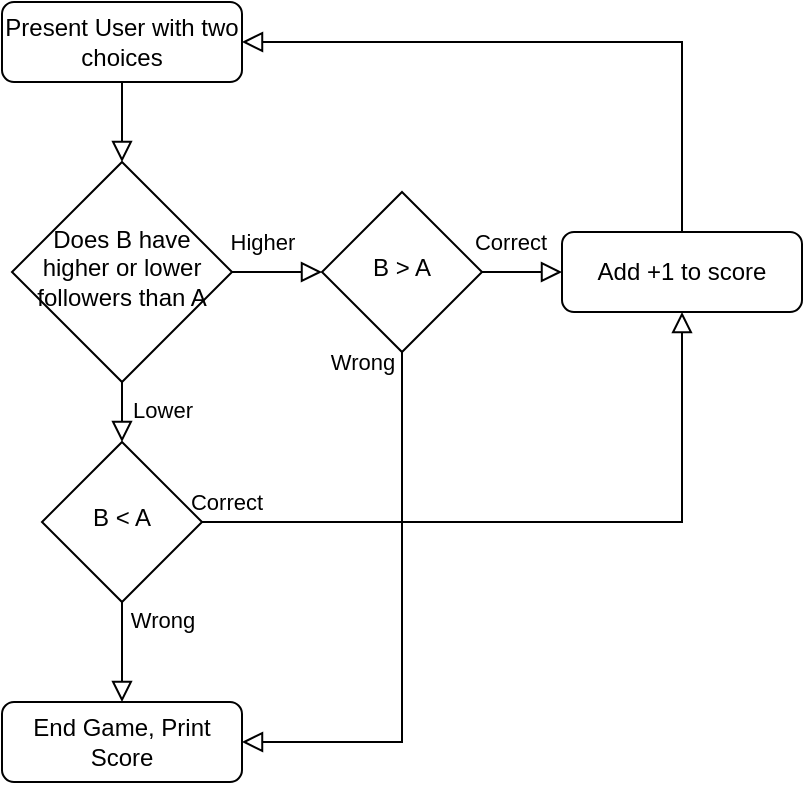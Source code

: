 <mxfile version="19.0.3" type="device"><diagram id="C5RBs43oDa-KdzZeNtuy" name="Page-1"><mxGraphModel dx="981" dy="597" grid="1" gridSize="10" guides="1" tooltips="1" connect="1" arrows="1" fold="1" page="1" pageScale="1" pageWidth="827" pageHeight="1169" math="0" shadow="0"><root><mxCell id="WIyWlLk6GJQsqaUBKTNV-0"/><mxCell id="WIyWlLk6GJQsqaUBKTNV-1" parent="WIyWlLk6GJQsqaUBKTNV-0"/><mxCell id="WIyWlLk6GJQsqaUBKTNV-2" value="" style="rounded=0;html=1;jettySize=auto;orthogonalLoop=1;fontSize=11;endArrow=block;endFill=0;endSize=8;strokeWidth=1;shadow=0;labelBackgroundColor=none;edgeStyle=orthogonalEdgeStyle;" parent="WIyWlLk6GJQsqaUBKTNV-1" source="WIyWlLk6GJQsqaUBKTNV-3" target="WIyWlLk6GJQsqaUBKTNV-6" edge="1"><mxGeometry relative="1" as="geometry"/></mxCell><mxCell id="WIyWlLk6GJQsqaUBKTNV-3" value="Present User with two choices" style="rounded=1;whiteSpace=wrap;html=1;fontSize=12;glass=0;strokeWidth=1;shadow=0;" parent="WIyWlLk6GJQsqaUBKTNV-1" vertex="1"><mxGeometry x="30" y="20" width="120" height="40" as="geometry"/></mxCell><mxCell id="WIyWlLk6GJQsqaUBKTNV-4" value="Lower" style="rounded=0;html=1;jettySize=auto;orthogonalLoop=1;fontSize=11;endArrow=block;endFill=0;endSize=8;strokeWidth=1;shadow=0;labelBackgroundColor=none;edgeStyle=orthogonalEdgeStyle;" parent="WIyWlLk6GJQsqaUBKTNV-1" source="WIyWlLk6GJQsqaUBKTNV-6" target="WIyWlLk6GJQsqaUBKTNV-10" edge="1"><mxGeometry x="0.333" y="20" relative="1" as="geometry"><mxPoint as="offset"/></mxGeometry></mxCell><mxCell id="WIyWlLk6GJQsqaUBKTNV-5" value="Higher" style="edgeStyle=orthogonalEdgeStyle;rounded=0;html=1;jettySize=auto;orthogonalLoop=1;fontSize=11;endArrow=block;endFill=0;endSize=8;strokeWidth=1;shadow=0;labelBackgroundColor=none;" parent="WIyWlLk6GJQsqaUBKTNV-1" source="WIyWlLk6GJQsqaUBKTNV-6" edge="1"><mxGeometry x="-0.333" y="15" relative="1" as="geometry"><mxPoint as="offset"/><mxPoint x="190" y="155" as="targetPoint"/></mxGeometry></mxCell><mxCell id="WIyWlLk6GJQsqaUBKTNV-6" value="Does B have higher or lower followers than A" style="rhombus;whiteSpace=wrap;html=1;shadow=0;fontFamily=Helvetica;fontSize=12;align=center;strokeWidth=1;spacing=6;spacingTop=-4;" parent="WIyWlLk6GJQsqaUBKTNV-1" vertex="1"><mxGeometry x="35" y="100" width="110" height="110" as="geometry"/></mxCell><mxCell id="WIyWlLk6GJQsqaUBKTNV-8" value="Wrong" style="rounded=0;html=1;jettySize=auto;orthogonalLoop=1;fontSize=11;endArrow=block;endFill=0;endSize=8;strokeWidth=1;shadow=0;labelBackgroundColor=none;edgeStyle=orthogonalEdgeStyle;" parent="WIyWlLk6GJQsqaUBKTNV-1" source="WIyWlLk6GJQsqaUBKTNV-10" target="WIyWlLk6GJQsqaUBKTNV-11" edge="1"><mxGeometry x="-0.667" y="20" relative="1" as="geometry"><mxPoint as="offset"/></mxGeometry></mxCell><mxCell id="WIyWlLk6GJQsqaUBKTNV-9" value="Correct" style="edgeStyle=orthogonalEdgeStyle;rounded=0;html=1;jettySize=auto;orthogonalLoop=1;fontSize=11;endArrow=block;endFill=0;endSize=8;strokeWidth=1;shadow=0;labelBackgroundColor=none;entryX=0.5;entryY=1;entryDx=0;entryDy=0;exitX=1;exitY=0.5;exitDx=0;exitDy=0;" parent="WIyWlLk6GJQsqaUBKTNV-1" source="WIyWlLk6GJQsqaUBKTNV-10" target="pT37wIQlx0fxyoS5T-oL-6" edge="1"><mxGeometry x="-0.929" y="10" relative="1" as="geometry"><mxPoint as="offset"/><mxPoint x="190" y="270" as="targetPoint"/><Array as="points"><mxPoint x="370" y="280"/></Array></mxGeometry></mxCell><mxCell id="WIyWlLk6GJQsqaUBKTNV-10" value="B &amp;lt; A" style="rhombus;whiteSpace=wrap;html=1;shadow=0;fontFamily=Helvetica;fontSize=12;align=center;strokeWidth=1;spacing=6;spacingTop=-4;" parent="WIyWlLk6GJQsqaUBKTNV-1" vertex="1"><mxGeometry x="50" y="240" width="80" height="80" as="geometry"/></mxCell><mxCell id="WIyWlLk6GJQsqaUBKTNV-11" value="End Game, Print Score" style="rounded=1;whiteSpace=wrap;html=1;fontSize=12;glass=0;strokeWidth=1;shadow=0;" parent="WIyWlLk6GJQsqaUBKTNV-1" vertex="1"><mxGeometry x="30" y="370" width="120" height="40" as="geometry"/></mxCell><mxCell id="pT37wIQlx0fxyoS5T-oL-2" style="edgeStyle=orthogonalEdgeStyle;rounded=0;orthogonalLoop=1;jettySize=auto;html=1;entryX=0;entryY=0.5;entryDx=0;entryDy=0;labelBackgroundColor=none;endArrow=block;endFill=0;endSize=8;strokeWidth=1;shadow=0;exitX=1;exitY=0.5;exitDx=0;exitDy=0;" edge="1" parent="WIyWlLk6GJQsqaUBKTNV-1" source="pT37wIQlx0fxyoS5T-oL-1" target="pT37wIQlx0fxyoS5T-oL-6"><mxGeometry relative="1" as="geometry"><Array as="points"><mxPoint x="280" y="155"/><mxPoint x="280" y="155"/></Array></mxGeometry></mxCell><mxCell id="pT37wIQlx0fxyoS5T-oL-3" value="Correct" style="edgeLabel;html=1;align=center;verticalAlign=middle;resizable=0;points=[];" vertex="1" connectable="0" parent="pT37wIQlx0fxyoS5T-oL-2"><mxGeometry x="-0.695" relative="1" as="geometry"><mxPoint x="8" y="-15" as="offset"/></mxGeometry></mxCell><mxCell id="pT37wIQlx0fxyoS5T-oL-4" style="edgeStyle=orthogonalEdgeStyle;rounded=0;orthogonalLoop=1;jettySize=auto;html=1;entryX=1;entryY=0.5;entryDx=0;entryDy=0;labelBackgroundColor=none;endArrow=block;endFill=0;endSize=8;strokeWidth=1;shadow=0;" edge="1" parent="WIyWlLk6GJQsqaUBKTNV-1" source="pT37wIQlx0fxyoS5T-oL-1" target="WIyWlLk6GJQsqaUBKTNV-11"><mxGeometry relative="1" as="geometry"><Array as="points"><mxPoint x="230" y="390"/></Array></mxGeometry></mxCell><mxCell id="pT37wIQlx0fxyoS5T-oL-5" value="Wrong" style="edgeLabel;html=1;align=center;verticalAlign=middle;resizable=0;points=[];" vertex="1" connectable="0" parent="pT37wIQlx0fxyoS5T-oL-4"><mxGeometry x="-0.802" y="-1" relative="1" as="geometry"><mxPoint x="-19" y="-22" as="offset"/></mxGeometry></mxCell><mxCell id="pT37wIQlx0fxyoS5T-oL-1" value="B &amp;gt; A" style="rhombus;whiteSpace=wrap;html=1;shadow=0;fontFamily=Helvetica;fontSize=12;align=center;strokeWidth=1;spacing=6;spacingTop=-4;" vertex="1" parent="WIyWlLk6GJQsqaUBKTNV-1"><mxGeometry x="190" y="115" width="80" height="80" as="geometry"/></mxCell><mxCell id="pT37wIQlx0fxyoS5T-oL-7" style="edgeStyle=orthogonalEdgeStyle;rounded=0;orthogonalLoop=1;jettySize=auto;html=1;entryX=1;entryY=0.5;entryDx=0;entryDy=0;labelBackgroundColor=none;endArrow=block;endFill=0;endSize=8;strokeWidth=1;shadow=0;" edge="1" parent="WIyWlLk6GJQsqaUBKTNV-1" source="pT37wIQlx0fxyoS5T-oL-6" target="WIyWlLk6GJQsqaUBKTNV-3"><mxGeometry relative="1" as="geometry"><Array as="points"><mxPoint x="370" y="40"/></Array></mxGeometry></mxCell><mxCell id="pT37wIQlx0fxyoS5T-oL-6" value="Add +1 to score" style="rounded=1;whiteSpace=wrap;html=1;fontSize=12;glass=0;strokeWidth=1;shadow=0;" vertex="1" parent="WIyWlLk6GJQsqaUBKTNV-1"><mxGeometry x="310" y="135" width="120" height="40" as="geometry"/></mxCell></root></mxGraphModel></diagram></mxfile>